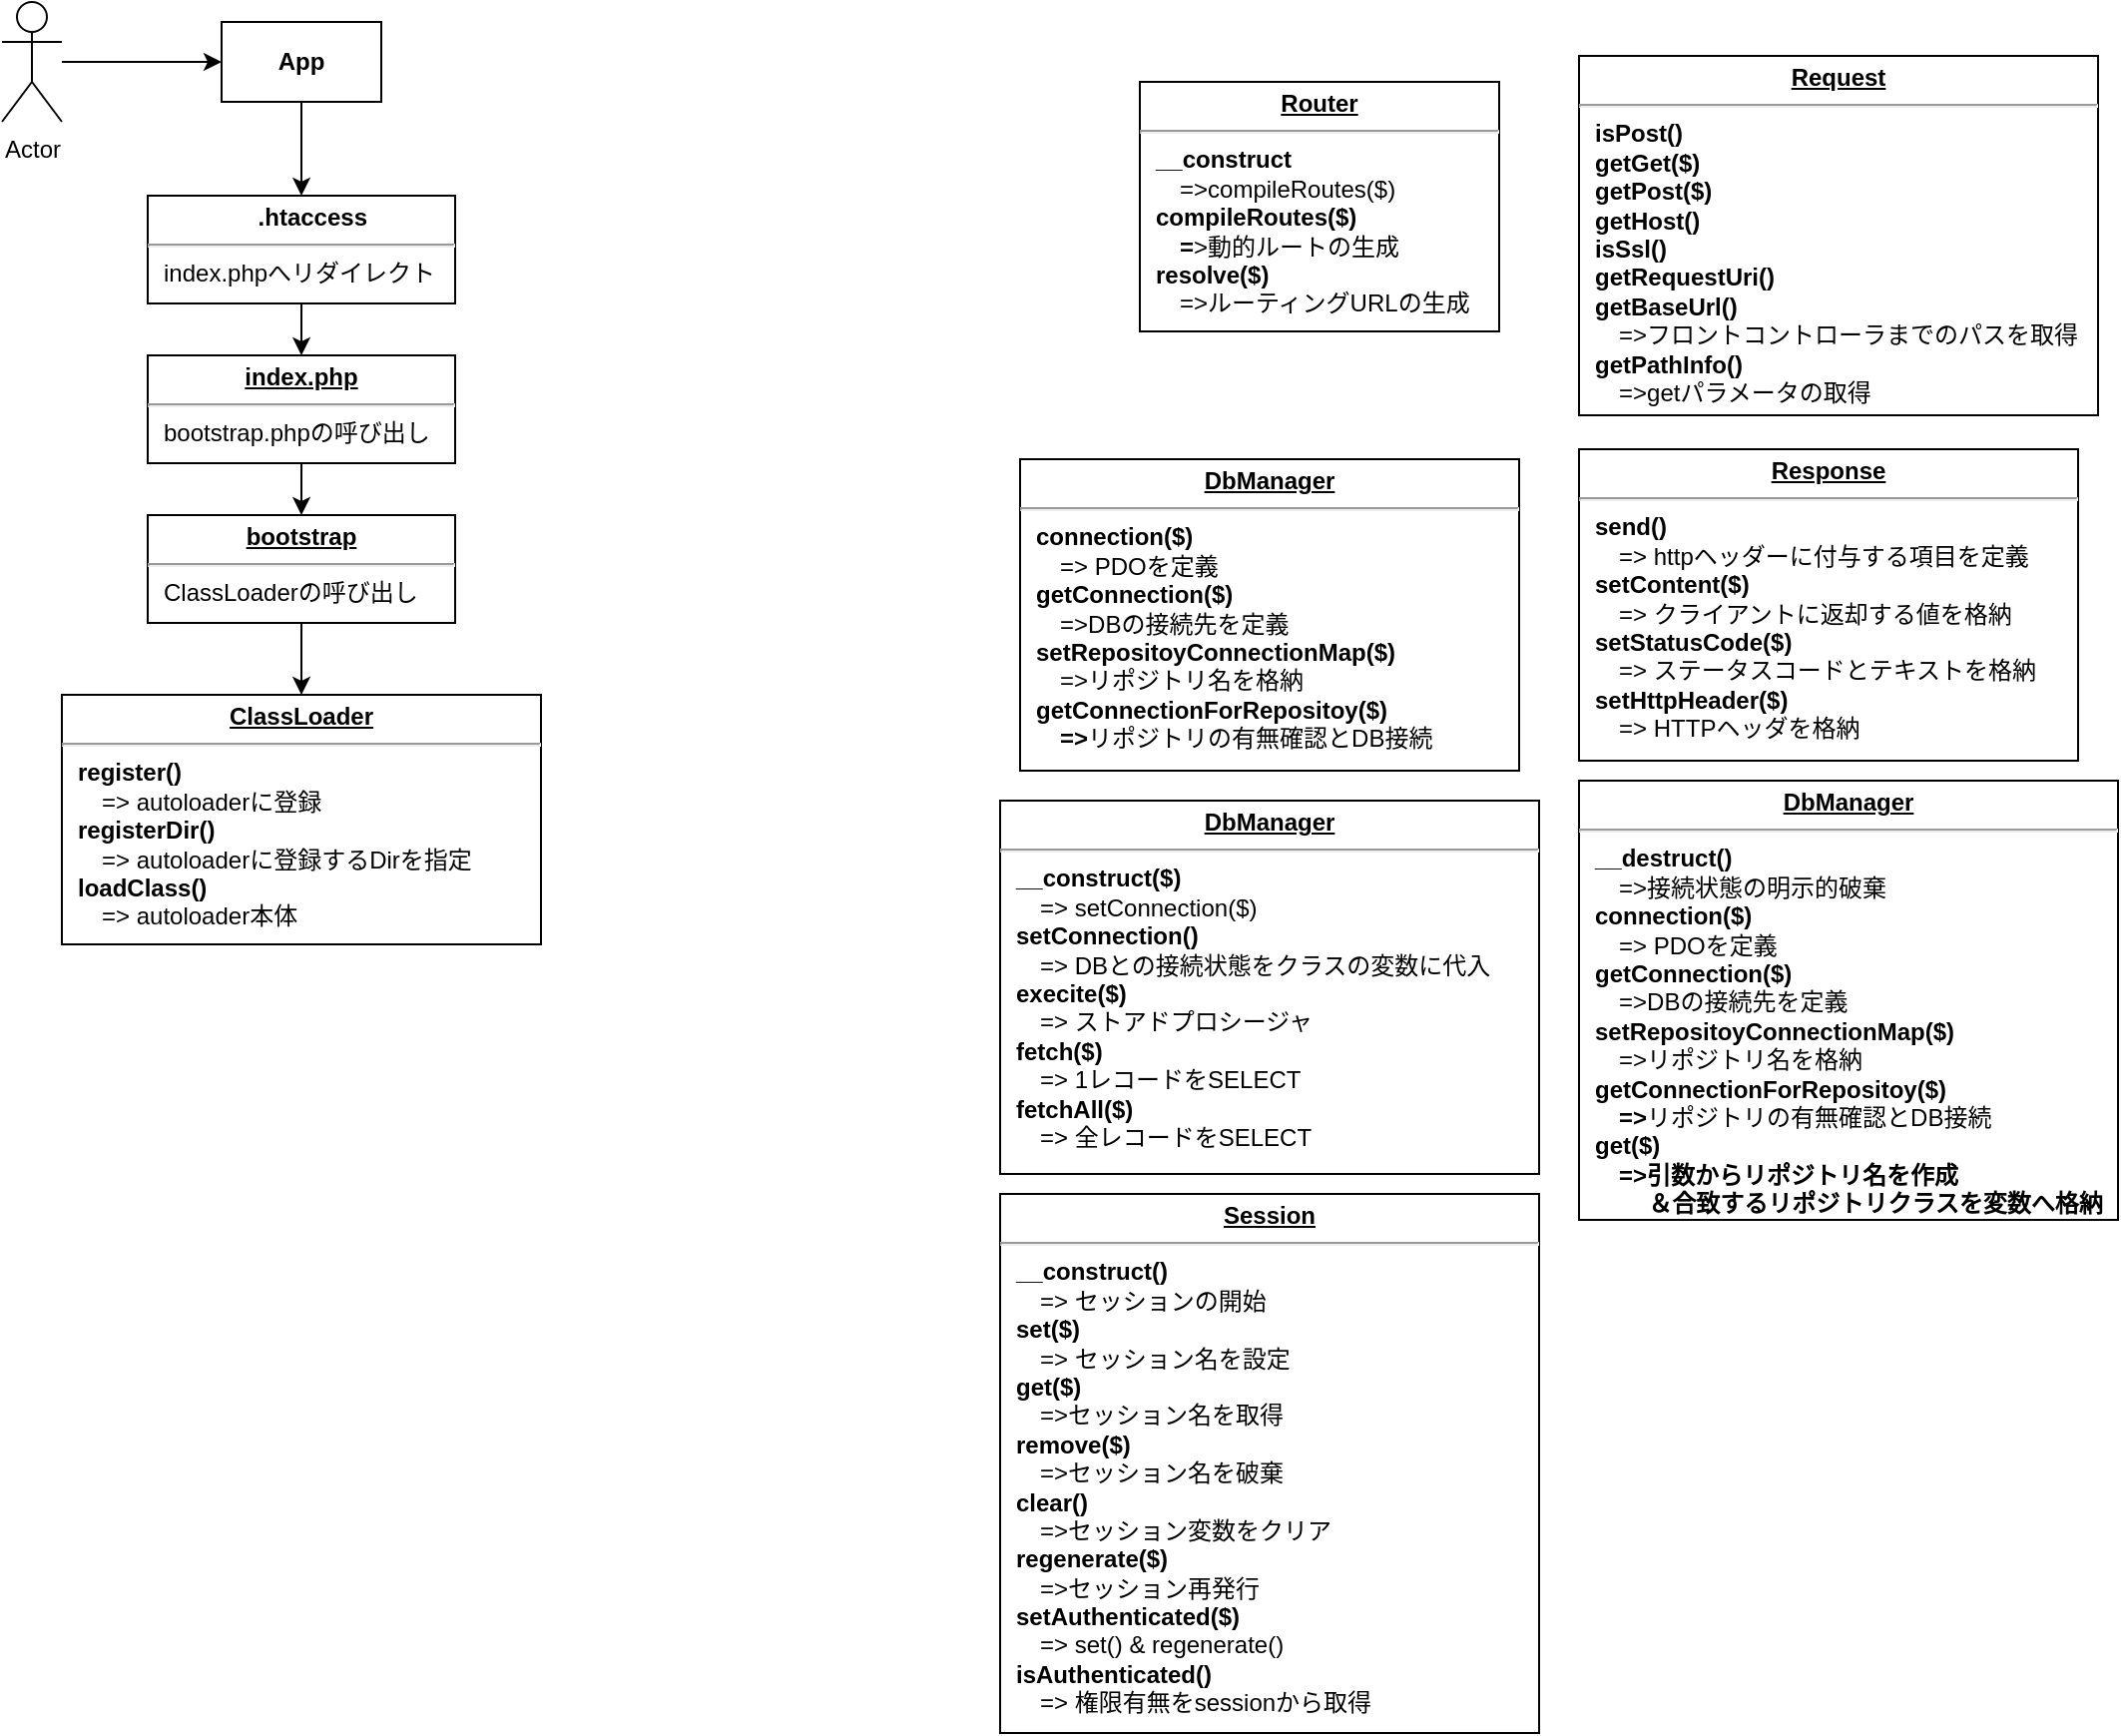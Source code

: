 <mxfile version="14.4.4" type="github">
  <diagram name="Page-1" id="a7904f86-f2b4-8e86-fa97-74104820619b">
    <mxGraphModel dx="1386" dy="775" grid="1" gridSize="10" guides="1" tooltips="1" connect="1" arrows="1" fold="1" page="1" pageScale="1" pageWidth="1100" pageHeight="850" background="#ffffff" math="0" shadow="0">
      <root>
        <mxCell id="0" />
        <mxCell id="1" parent="0" />
        <mxCell id="24794b860abc3c2d-1" value="&lt;p style=&quot;margin: 0px ; margin-top: 4px ; text-align: center ; text-decoration: underline&quot;&gt;&lt;b&gt;ClassLoader&lt;/b&gt;&lt;/p&gt;&lt;hr&gt;&lt;p style=&quot;margin: 0px ; margin-left: 8px&quot;&gt;&lt;b&gt;register()&lt;/b&gt;&lt;/p&gt;&lt;p style=&quot;margin: 0px ; margin-left: 8px&quot;&gt;　=&amp;gt; autoloaderに登録&lt;b&gt;&lt;br&gt;&lt;/b&gt;&lt;/p&gt;&lt;p style=&quot;margin: 0px ; margin-left: 8px&quot;&gt;&lt;b&gt;registerDir()&lt;/b&gt;&lt;/p&gt;&lt;p style=&quot;margin: 0px ; margin-left: 8px&quot;&gt;　=&amp;gt; autoloaderに登録するDirを指定&lt;b&gt;&lt;br&gt;&lt;/b&gt;&lt;/p&gt;&lt;p style=&quot;margin: 0px ; margin-left: 8px&quot;&gt;&lt;b&gt;loadClass()&lt;/b&gt;&lt;/p&gt;&lt;p style=&quot;margin: 0px ; margin-left: 8px&quot;&gt;　=&amp;gt; autoloader本体&lt;/p&gt;" style="verticalAlign=top;align=left;overflow=fill;fontSize=12;fontFamily=Helvetica;html=1;rounded=0;shadow=0;comic=0;labelBackgroundColor=none;strokeWidth=1" parent="1" vertex="1">
          <mxGeometry x="60" y="380" width="240" height="125" as="geometry" />
        </mxCell>
        <mxCell id="xoFM04C7dtVieeY3DU23-15" style="edgeStyle=orthogonalEdgeStyle;rounded=0;orthogonalLoop=1;jettySize=auto;html=1;exitX=0.5;exitY=1;exitDx=0;exitDy=0;entryX=0.5;entryY=0;entryDx=0;entryDy=0;" parent="1" source="xoFM04C7dtVieeY3DU23-2" target="24794b860abc3c2d-1" edge="1">
          <mxGeometry relative="1" as="geometry" />
        </mxCell>
        <mxCell id="xoFM04C7dtVieeY3DU23-2" value="&lt;p style=&quot;margin: 0px ; margin-top: 4px ; text-align: center ; text-decoration: underline&quot;&gt;&lt;b&gt;bootstrap&lt;/b&gt;&lt;/p&gt;&lt;hr&gt;&lt;p style=&quot;margin: 0px ; margin-left: 8px&quot;&gt;ClassLoaderの呼び出し&lt;br&gt;&lt;/p&gt;&lt;p style=&quot;margin: 0px ; margin-left: 8px&quot;&gt;&lt;br&gt;&lt;/p&gt;" style="verticalAlign=top;align=left;overflow=fill;fontSize=12;fontFamily=Helvetica;html=1;rounded=0;shadow=0;comic=0;labelBackgroundColor=none;strokeWidth=1" parent="1" vertex="1">
          <mxGeometry x="103" y="290" width="154" height="54" as="geometry" />
        </mxCell>
        <mxCell id="xoFM04C7dtVieeY3DU23-14" style="edgeStyle=orthogonalEdgeStyle;rounded=0;orthogonalLoop=1;jettySize=auto;html=1;exitX=0.5;exitY=1;exitDx=0;exitDy=0;" parent="1" source="xoFM04C7dtVieeY3DU23-4" target="xoFM04C7dtVieeY3DU23-2" edge="1">
          <mxGeometry relative="1" as="geometry" />
        </mxCell>
        <mxCell id="xoFM04C7dtVieeY3DU23-4" value="&lt;p style=&quot;margin: 0px ; margin-top: 4px ; text-align: center ; text-decoration: underline&quot;&gt;&lt;b&gt;index.php&lt;/b&gt;&lt;/p&gt;&lt;hr&gt;&lt;p style=&quot;margin: 0px ; margin-left: 8px&quot;&gt;bootstrap.phpの呼び出し&lt;br&gt;&lt;/p&gt;&lt;p style=&quot;margin: 0px ; margin-left: 8px&quot;&gt;&lt;br&gt;&lt;/p&gt;" style="verticalAlign=top;align=left;overflow=fill;fontSize=12;fontFamily=Helvetica;html=1;rounded=0;shadow=0;comic=0;labelBackgroundColor=none;strokeWidth=1" parent="1" vertex="1">
          <mxGeometry x="103" y="210" width="154" height="54" as="geometry" />
        </mxCell>
        <mxCell id="xoFM04C7dtVieeY3DU23-8" style="edgeStyle=orthogonalEdgeStyle;rounded=0;orthogonalLoop=1;jettySize=auto;html=1;entryX=0;entryY=0.5;entryDx=0;entryDy=0;" parent="1" source="xoFM04C7dtVieeY3DU23-5" target="xoFM04C7dtVieeY3DU23-7" edge="1">
          <mxGeometry relative="1" as="geometry" />
        </mxCell>
        <mxCell id="xoFM04C7dtVieeY3DU23-5" value="Actor" style="shape=umlActor;verticalLabelPosition=bottom;verticalAlign=top;html=1;outlineConnect=0;" parent="1" vertex="1">
          <mxGeometry x="30" y="33" width="30" height="60" as="geometry" />
        </mxCell>
        <mxCell id="xoFM04C7dtVieeY3DU23-10" style="edgeStyle=orthogonalEdgeStyle;rounded=0;orthogonalLoop=1;jettySize=auto;html=1;exitX=0.5;exitY=1;exitDx=0;exitDy=0;" parent="1" source="xoFM04C7dtVieeY3DU23-7" target="xoFM04C7dtVieeY3DU23-9" edge="1">
          <mxGeometry relative="1" as="geometry" />
        </mxCell>
        <mxCell id="xoFM04C7dtVieeY3DU23-7" value="App" style="rounded=0;whiteSpace=wrap;html=1;align=center;fontStyle=1" parent="1" vertex="1">
          <mxGeometry x="140" y="43" width="80" height="40" as="geometry" />
        </mxCell>
        <mxCell id="xoFM04C7dtVieeY3DU23-13" style="edgeStyle=orthogonalEdgeStyle;rounded=0;orthogonalLoop=1;jettySize=auto;html=1;exitX=0.5;exitY=1;exitDx=0;exitDy=0;entryX=0.5;entryY=0;entryDx=0;entryDy=0;" parent="1" source="xoFM04C7dtVieeY3DU23-9" target="xoFM04C7dtVieeY3DU23-4" edge="1">
          <mxGeometry relative="1" as="geometry" />
        </mxCell>
        <mxCell id="xoFM04C7dtVieeY3DU23-9" value="&lt;p style=&quot;margin: 0px ; margin-top: 4px ; text-align: center ; text-decoration: underline&quot;&gt;&lt;/p&gt;&lt;p style=&quot;text-align: center ; margin: 0px 0px 0px 8px&quot;&gt;&lt;b&gt;&amp;nbsp;.htaccess&lt;/b&gt;&lt;/p&gt;&lt;hr&gt;&lt;p style=&quot;margin: 0px ; margin-left: 8px&quot;&gt;index.phpへリダイレクト&lt;/p&gt;" style="verticalAlign=top;align=left;overflow=fill;fontSize=12;fontFamily=Helvetica;html=1;rounded=0;shadow=0;comic=0;labelBackgroundColor=none;strokeWidth=1" parent="1" vertex="1">
          <mxGeometry x="103" y="130" width="154" height="54" as="geometry" />
        </mxCell>
        <mxCell id="xoFM04C7dtVieeY3DU23-16" value="&lt;p style=&quot;margin: 0px ; margin-top: 4px ; text-align: center ; text-decoration: underline&quot;&gt;&lt;b&gt;Request&lt;/b&gt;&lt;/p&gt;&lt;hr&gt;&lt;p style=&quot;margin: 0px ; margin-left: 8px&quot;&gt;&lt;b&gt;isPost()&lt;/b&gt;&lt;/p&gt;&lt;p style=&quot;margin: 0px ; margin-left: 8px&quot;&gt;&lt;b&gt;getGet($)&lt;/b&gt;&lt;/p&gt;&lt;p style=&quot;margin: 0px ; margin-left: 8px&quot;&gt;&lt;b&gt;getPost($)&lt;/b&gt;&lt;/p&gt;&lt;p style=&quot;margin: 0px ; margin-left: 8px&quot;&gt;&lt;b&gt;getHost()&lt;/b&gt;&lt;/p&gt;&lt;p style=&quot;margin: 0px ; margin-left: 8px&quot;&gt;&lt;b&gt;isSsl()&lt;/b&gt;&lt;/p&gt;&lt;p style=&quot;margin: 0px ; margin-left: 8px&quot;&gt;&lt;b&gt;getRequestUri()&lt;/b&gt;&lt;/p&gt;&lt;p style=&quot;margin: 0px ; margin-left: 8px&quot;&gt;&lt;b&gt;getBaseUrl()&lt;/b&gt;&lt;/p&gt;&lt;p style=&quot;margin: 0px ; margin-left: 8px&quot;&gt;　=&amp;gt;フロントコントローラまでのパスを取得&lt;/p&gt;&lt;p style=&quot;margin: 0px ; margin-left: 8px&quot;&gt;&lt;b&gt;getPathInfo()&lt;/b&gt;&lt;/p&gt;&lt;p style=&quot;margin: 0px ; margin-left: 8px&quot;&gt;&lt;b&gt;　&lt;/b&gt;=&amp;gt;getパラメータの取得&lt;/p&gt;" style="verticalAlign=top;align=left;overflow=fill;fontSize=12;fontFamily=Helvetica;html=1;rounded=0;shadow=0;comic=0;labelBackgroundColor=none;strokeWidth=1" parent="1" vertex="1">
          <mxGeometry x="820" y="60" width="260" height="180" as="geometry" />
        </mxCell>
        <mxCell id="xoFM04C7dtVieeY3DU23-17" value="&lt;p style=&quot;margin: 0px ; margin-top: 4px ; text-align: center ; text-decoration: underline&quot;&gt;&lt;b&gt;Router&lt;/b&gt;&lt;/p&gt;&lt;hr&gt;&lt;p style=&quot;margin: 0px ; margin-left: 8px&quot;&gt;&lt;b&gt;__construct&lt;/b&gt;&lt;/p&gt;&lt;p style=&quot;margin: 0px ; margin-left: 8px&quot;&gt;&lt;b&gt;　&lt;/b&gt;=&amp;gt;compileRoutes($)&lt;/p&gt;&lt;p style=&quot;margin: 0px ; margin-left: 8px&quot;&gt;&lt;b&gt;compileRoutes($)&lt;/b&gt;&lt;/p&gt;&lt;p style=&quot;margin: 0px ; margin-left: 8px&quot;&gt;&lt;b&gt;　=&lt;/b&gt;&amp;gt;動的ルートの生成&lt;/p&gt;&lt;p style=&quot;margin: 0px ; margin-left: 8px&quot;&gt;&lt;b&gt;resolve($)&lt;/b&gt;&lt;/p&gt;&lt;p style=&quot;margin: 0px ; margin-left: 8px&quot;&gt;&lt;b&gt;　&lt;/b&gt;=&amp;gt;ルーティングURLの生成&lt;/p&gt;" style="verticalAlign=top;align=left;overflow=fill;fontSize=12;fontFamily=Helvetica;html=1;rounded=0;shadow=0;comic=0;labelBackgroundColor=none;strokeWidth=1" parent="1" vertex="1">
          <mxGeometry x="600" y="73" width="180" height="125" as="geometry" />
        </mxCell>
        <mxCell id="xoFM04C7dtVieeY3DU23-18" value="&lt;p style=&quot;margin: 0px ; margin-top: 4px ; text-align: center ; text-decoration: underline&quot;&gt;&lt;b&gt;Response&lt;/b&gt;&lt;/p&gt;&lt;hr&gt;&lt;p style=&quot;margin: 0px ; margin-left: 8px&quot;&gt;&lt;b&gt;send()&lt;/b&gt;&lt;/p&gt;&lt;p style=&quot;margin: 0px ; margin-left: 8px&quot;&gt;&lt;b&gt;　&lt;/b&gt;=&amp;gt; httpヘッダーに付与する項目を定義&lt;/p&gt;&lt;p style=&quot;margin: 0px ; margin-left: 8px&quot;&gt;&lt;b&gt;setContent($)&lt;/b&gt;&lt;/p&gt;&lt;p style=&quot;margin: 0px ; margin-left: 8px&quot;&gt;&lt;b&gt;　&lt;/b&gt;=&amp;gt; クライアントに返却する値を格納&lt;/p&gt;&lt;p style=&quot;margin: 0px ; margin-left: 8px&quot;&gt;&lt;b&gt;setStatusCode($)&lt;/b&gt;&lt;/p&gt;&lt;p style=&quot;margin: 0px ; margin-left: 8px&quot;&gt;&lt;b&gt;　&lt;/b&gt;=&amp;gt; ステータスコードとテキストを格納&lt;/p&gt;&lt;p style=&quot;margin: 0px ; margin-left: 8px&quot;&gt;&lt;b&gt;setHttpHeader($)&lt;/b&gt;&lt;/p&gt;&lt;p style=&quot;margin: 0px ; margin-left: 8px&quot;&gt;&lt;b&gt;　&lt;/b&gt;=&amp;gt; HTTPヘッダを格納&lt;/p&gt;" style="verticalAlign=top;align=left;overflow=fill;fontSize=12;fontFamily=Helvetica;html=1;rounded=0;shadow=0;comic=0;labelBackgroundColor=none;strokeWidth=1" parent="1" vertex="1">
          <mxGeometry x="820" y="257" width="250" height="156" as="geometry" />
        </mxCell>
        <mxCell id="8G2PX4QyHmcsAktgX3Bo-1" value="&lt;p style=&quot;margin: 0px ; margin-top: 4px ; text-align: center ; text-decoration: underline&quot;&gt;&lt;b&gt;DbManager&lt;/b&gt;&lt;/p&gt;&lt;hr&gt;&lt;p style=&quot;margin: 0px ; margin-left: 8px&quot;&gt;&lt;b&gt;__destruct()&lt;/b&gt;&lt;/p&gt;&lt;p style=&quot;margin: 0px ; margin-left: 8px&quot;&gt;　=&amp;gt;接続状態の明示的破棄&lt;/p&gt;&lt;p style=&quot;margin: 0px ; margin-left: 8px&quot;&gt;&lt;b&gt;connection($)&lt;/b&gt;&lt;/p&gt;&lt;p style=&quot;margin: 0px ; margin-left: 8px&quot;&gt;&lt;b&gt;　&lt;/b&gt;=&amp;gt; PDOを定義&lt;/p&gt;&lt;p style=&quot;margin: 0px ; margin-left: 8px&quot;&gt;&lt;b&gt;getConnection($)&lt;/b&gt;&lt;/p&gt;&lt;p style=&quot;margin: 0px ; margin-left: 8px&quot;&gt;&lt;b&gt;　&lt;/b&gt;=&amp;gt;DBの接続先を定義&lt;/p&gt;&lt;p style=&quot;margin: 0px ; margin-left: 8px&quot;&gt;&lt;b&gt;setRepositoyConnectionMap($)&lt;/b&gt;&lt;/p&gt;&lt;p style=&quot;margin: 0px ; margin-left: 8px&quot;&gt;&lt;b&gt;　&lt;/b&gt;=&amp;gt;リポジトリ名を格納&lt;/p&gt;&lt;p style=&quot;margin: 0px ; margin-left: 8px&quot;&gt;&lt;b&gt;getConnectionForRepositoy($)&lt;/b&gt;&lt;/p&gt;&lt;p style=&quot;margin: 0px ; margin-left: 8px&quot;&gt;&lt;b&gt;　=&amp;gt;&lt;/b&gt;リポジトリの有無確認とDB接続&lt;/p&gt;&lt;p style=&quot;margin: 0px ; margin-left: 8px&quot;&gt;&lt;b&gt;get($)&lt;/b&gt;&lt;/p&gt;&lt;p style=&quot;margin: 0px ; margin-left: 8px&quot;&gt;&lt;b&gt;　=&amp;gt;引数からリポジトリ名を作成&lt;/b&gt;&lt;/p&gt;&lt;p style=&quot;margin: 0px ; margin-left: 8px&quot;&gt;&lt;b&gt;&amp;nbsp; &amp;nbsp; &amp;nbsp; &amp;nbsp; ＆合致するリポジトリクラスを変数へ格納&lt;/b&gt;&lt;/p&gt;" style="verticalAlign=top;align=left;overflow=fill;fontSize=12;fontFamily=Helvetica;html=1;rounded=0;shadow=0;comic=0;labelBackgroundColor=none;strokeWidth=1" vertex="1" parent="1">
          <mxGeometry x="820" y="423" width="270" height="220" as="geometry" />
        </mxCell>
        <mxCell id="8G2PX4QyHmcsAktgX3Bo-2" value="&lt;p style=&quot;margin: 0px ; margin-top: 4px ; text-align: center ; text-decoration: underline&quot;&gt;&lt;b&gt;DbManager&lt;/b&gt;&lt;/p&gt;&lt;hr&gt;&lt;p style=&quot;margin: 0px ; margin-left: 8px&quot;&gt;&lt;b&gt;connection($)&lt;/b&gt;&lt;/p&gt;&lt;p style=&quot;margin: 0px ; margin-left: 8px&quot;&gt;&lt;b&gt;　&lt;/b&gt;=&amp;gt; PDOを定義&lt;/p&gt;&lt;p style=&quot;margin: 0px ; margin-left: 8px&quot;&gt;&lt;b&gt;getConnection($)&lt;/b&gt;&lt;/p&gt;&lt;p style=&quot;margin: 0px ; margin-left: 8px&quot;&gt;&lt;b&gt;　&lt;/b&gt;=&amp;gt;DBの接続先を定義&lt;/p&gt;&lt;p style=&quot;margin: 0px ; margin-left: 8px&quot;&gt;&lt;b&gt;setRepositoyConnectionMap($)&lt;/b&gt;&lt;/p&gt;&lt;p style=&quot;margin: 0px ; margin-left: 8px&quot;&gt;&lt;b&gt;　&lt;/b&gt;=&amp;gt;リポジトリ名を格納&lt;/p&gt;&lt;p style=&quot;margin: 0px ; margin-left: 8px&quot;&gt;&lt;b&gt;getConnectionForRepositoy($)&lt;/b&gt;&lt;/p&gt;&lt;p style=&quot;margin: 0px ; margin-left: 8px&quot;&gt;&lt;b&gt;　=&amp;gt;&lt;/b&gt;リポジトリの有無確認とDB接続&lt;/p&gt;" style="verticalAlign=top;align=left;overflow=fill;fontSize=12;fontFamily=Helvetica;html=1;rounded=0;shadow=0;comic=0;labelBackgroundColor=none;strokeWidth=1" vertex="1" parent="1">
          <mxGeometry x="540" y="262" width="250" height="156" as="geometry" />
        </mxCell>
        <mxCell id="8G2PX4QyHmcsAktgX3Bo-4" value="&lt;p style=&quot;margin: 0px ; margin-top: 4px ; text-align: center ; text-decoration: underline&quot;&gt;&lt;b&gt;DbManager&lt;/b&gt;&lt;/p&gt;&lt;hr&gt;&lt;p style=&quot;margin: 0px ; margin-left: 8px&quot;&gt;&lt;b&gt;__construct($)&lt;/b&gt;&lt;/p&gt;&lt;p style=&quot;margin: 0px ; margin-left: 8px&quot;&gt;　=&amp;gt; setConnection($)&lt;/p&gt;&lt;p style=&quot;margin: 0px ; margin-left: 8px&quot;&gt;&lt;b&gt;setConnection()&lt;/b&gt;&lt;/p&gt;&lt;p style=&quot;margin: 0px ; margin-left: 8px&quot;&gt;　=&amp;gt; DBとの接続状態をクラスの変数に代入&lt;/p&gt;&lt;p style=&quot;margin: 0px ; margin-left: 8px&quot;&gt;&lt;b&gt;execite($)&lt;/b&gt;&lt;/p&gt;&lt;p style=&quot;margin: 0px ; margin-left: 8px&quot;&gt;　=&amp;gt; ストアドプロシージャ&lt;/p&gt;&lt;p style=&quot;margin: 0px ; margin-left: 8px&quot;&gt;&lt;b&gt;fetch($)&lt;/b&gt;&lt;/p&gt;&lt;p style=&quot;margin: 0px ; margin-left: 8px&quot;&gt;　=&amp;gt; 1レコードをSELECT&lt;/p&gt;&lt;p style=&quot;margin: 0px ; margin-left: 8px&quot;&gt;&lt;b&gt;fetchAll($)&lt;/b&gt;&lt;/p&gt;&lt;p style=&quot;margin: 0px ; margin-left: 8px&quot;&gt;　=&amp;gt; 全レコードをSELECT&lt;/p&gt;&lt;p style=&quot;margin: 0px ; margin-left: 8px&quot;&gt;&lt;br&gt;&lt;/p&gt;" style="verticalAlign=top;align=left;overflow=fill;fontSize=12;fontFamily=Helvetica;html=1;rounded=0;shadow=0;comic=0;labelBackgroundColor=none;strokeWidth=1" vertex="1" parent="1">
          <mxGeometry x="530" y="433" width="270" height="187" as="geometry" />
        </mxCell>
        <mxCell id="8G2PX4QyHmcsAktgX3Bo-11" value="&lt;p style=&quot;margin: 0px ; margin-top: 4px ; text-align: center ; text-decoration: underline&quot;&gt;&lt;b&gt;Session&lt;/b&gt;&lt;/p&gt;&lt;hr&gt;&lt;p style=&quot;margin: 0px ; margin-left: 8px&quot;&gt;&lt;b&gt;__construct()&lt;/b&gt;&lt;/p&gt;&lt;p style=&quot;margin: 0px ; margin-left: 8px&quot;&gt;&lt;b&gt;　&lt;/b&gt;=&amp;gt; セッションの開始&lt;/p&gt;&lt;p style=&quot;margin: 0px ; margin-left: 8px&quot;&gt;&lt;b&gt;set($)&lt;/b&gt;&lt;/p&gt;&lt;p style=&quot;margin: 0px ; margin-left: 8px&quot;&gt;&lt;b&gt;　&lt;/b&gt;=&amp;gt; セッション名を設定&lt;/p&gt;&lt;p style=&quot;margin: 0px ; margin-left: 8px&quot;&gt;&lt;b&gt;get($)&lt;/b&gt;&lt;/p&gt;&lt;p style=&quot;margin: 0px ; margin-left: 8px&quot;&gt;&lt;b&gt;　&lt;/b&gt;=&amp;gt;セッション名を取得&lt;/p&gt;&lt;p style=&quot;margin: 0px ; margin-left: 8px&quot;&gt;&lt;b&gt;remove($)&lt;/b&gt;&lt;/p&gt;&lt;p style=&quot;margin: 0px ; margin-left: 8px&quot;&gt;　=&amp;gt;セッション名を破棄&lt;/p&gt;&lt;p style=&quot;margin: 0px ; margin-left: 8px&quot;&gt;&lt;b&gt;clear()&lt;/b&gt;&lt;/p&gt;&lt;p style=&quot;margin: 0px ; margin-left: 8px&quot;&gt;&lt;b&gt;　&lt;/b&gt;=&amp;gt;セッション変数をクリア&lt;/p&gt;&lt;p style=&quot;margin: 0px ; margin-left: 8px&quot;&gt;&lt;b&gt;regenerate($)&lt;/b&gt;&lt;/p&gt;&lt;p style=&quot;margin: 0px ; margin-left: 8px&quot;&gt;&lt;b&gt;　&lt;/b&gt;=&amp;gt;セッション再発行&lt;/p&gt;&lt;p style=&quot;margin: 0px ; margin-left: 8px&quot;&gt;&lt;b&gt;setAuthenticated($)&lt;/b&gt;&lt;/p&gt;&lt;p style=&quot;margin: 0px ; margin-left: 8px&quot;&gt;&lt;b&gt;　&lt;/b&gt;=&amp;gt; set() &amp;amp; regenerate()&lt;/p&gt;&lt;p style=&quot;margin: 0px ; margin-left: 8px&quot;&gt;&lt;b&gt;isAuthenticated()&lt;/b&gt;&lt;/p&gt;&lt;p style=&quot;margin: 0px ; margin-left: 8px&quot;&gt;&lt;b&gt;　&lt;/b&gt;=&amp;gt; 権限有無をsessionから取得&lt;/p&gt;" style="verticalAlign=top;align=left;overflow=fill;fontSize=12;fontFamily=Helvetica;html=1;rounded=0;shadow=0;comic=0;labelBackgroundColor=none;strokeWidth=1" vertex="1" parent="1">
          <mxGeometry x="530" y="630" width="270" height="270" as="geometry" />
        </mxCell>
      </root>
    </mxGraphModel>
  </diagram>
</mxfile>
